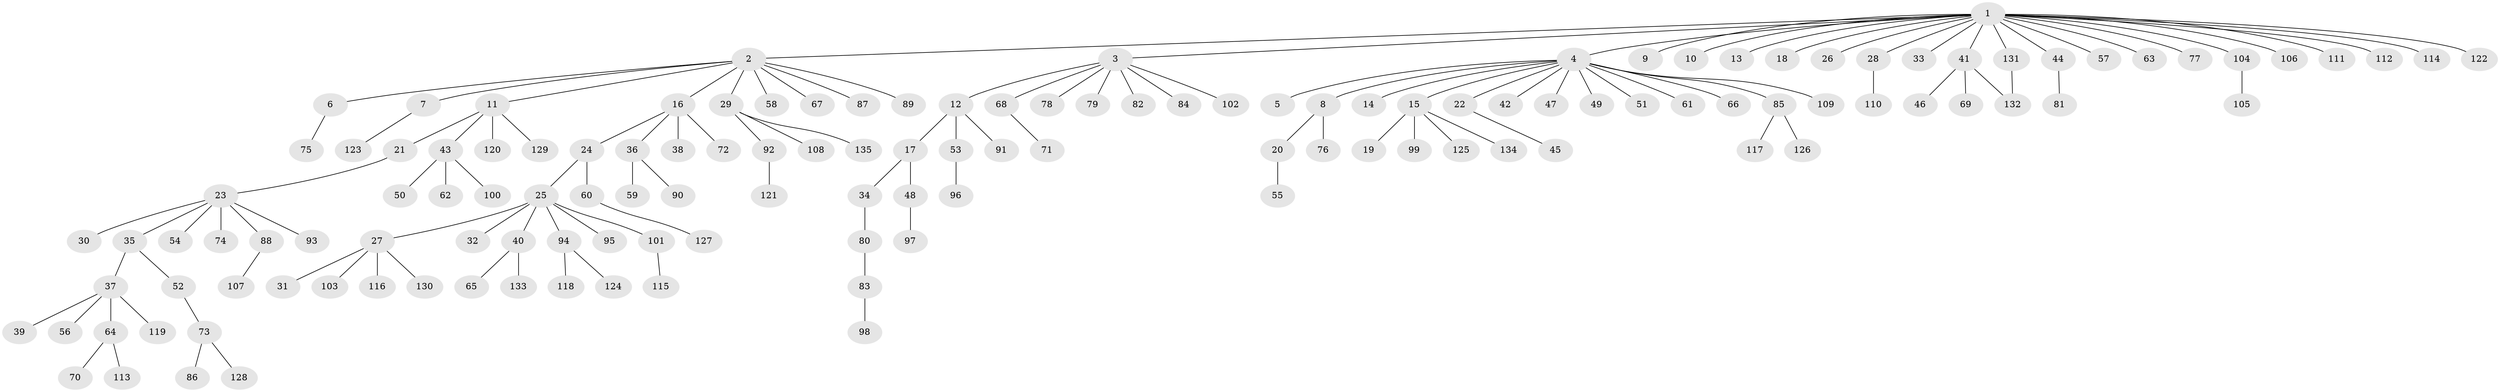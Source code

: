 // coarse degree distribution, {21: 0.01, 9: 0.01, 7: 0.01, 14: 0.01, 1: 0.71, 2: 0.11, 3: 0.06, 4: 0.05, 6: 0.03}
// Generated by graph-tools (version 1.1) at 2025/51/02/27/25 19:51:58]
// undirected, 135 vertices, 135 edges
graph export_dot {
graph [start="1"]
  node [color=gray90,style=filled];
  1;
  2;
  3;
  4;
  5;
  6;
  7;
  8;
  9;
  10;
  11;
  12;
  13;
  14;
  15;
  16;
  17;
  18;
  19;
  20;
  21;
  22;
  23;
  24;
  25;
  26;
  27;
  28;
  29;
  30;
  31;
  32;
  33;
  34;
  35;
  36;
  37;
  38;
  39;
  40;
  41;
  42;
  43;
  44;
  45;
  46;
  47;
  48;
  49;
  50;
  51;
  52;
  53;
  54;
  55;
  56;
  57;
  58;
  59;
  60;
  61;
  62;
  63;
  64;
  65;
  66;
  67;
  68;
  69;
  70;
  71;
  72;
  73;
  74;
  75;
  76;
  77;
  78;
  79;
  80;
  81;
  82;
  83;
  84;
  85;
  86;
  87;
  88;
  89;
  90;
  91;
  92;
  93;
  94;
  95;
  96;
  97;
  98;
  99;
  100;
  101;
  102;
  103;
  104;
  105;
  106;
  107;
  108;
  109;
  110;
  111;
  112;
  113;
  114;
  115;
  116;
  117;
  118;
  119;
  120;
  121;
  122;
  123;
  124;
  125;
  126;
  127;
  128;
  129;
  130;
  131;
  132;
  133;
  134;
  135;
  1 -- 2;
  1 -- 3;
  1 -- 4;
  1 -- 9;
  1 -- 10;
  1 -- 13;
  1 -- 18;
  1 -- 26;
  1 -- 28;
  1 -- 33;
  1 -- 41;
  1 -- 44;
  1 -- 57;
  1 -- 63;
  1 -- 77;
  1 -- 104;
  1 -- 106;
  1 -- 111;
  1 -- 112;
  1 -- 114;
  1 -- 122;
  1 -- 131;
  2 -- 6;
  2 -- 7;
  2 -- 11;
  2 -- 16;
  2 -- 29;
  2 -- 58;
  2 -- 67;
  2 -- 87;
  2 -- 89;
  3 -- 12;
  3 -- 68;
  3 -- 78;
  3 -- 79;
  3 -- 82;
  3 -- 84;
  3 -- 102;
  4 -- 5;
  4 -- 8;
  4 -- 14;
  4 -- 15;
  4 -- 22;
  4 -- 42;
  4 -- 47;
  4 -- 49;
  4 -- 51;
  4 -- 61;
  4 -- 66;
  4 -- 85;
  4 -- 109;
  6 -- 75;
  7 -- 123;
  8 -- 20;
  8 -- 76;
  11 -- 21;
  11 -- 43;
  11 -- 120;
  11 -- 129;
  12 -- 17;
  12 -- 53;
  12 -- 91;
  15 -- 19;
  15 -- 99;
  15 -- 125;
  15 -- 134;
  16 -- 24;
  16 -- 36;
  16 -- 38;
  16 -- 72;
  17 -- 34;
  17 -- 48;
  20 -- 55;
  21 -- 23;
  22 -- 45;
  23 -- 30;
  23 -- 35;
  23 -- 54;
  23 -- 74;
  23 -- 88;
  23 -- 93;
  24 -- 25;
  24 -- 60;
  25 -- 27;
  25 -- 32;
  25 -- 40;
  25 -- 94;
  25 -- 95;
  25 -- 101;
  27 -- 31;
  27 -- 103;
  27 -- 116;
  27 -- 130;
  28 -- 110;
  29 -- 92;
  29 -- 108;
  29 -- 135;
  34 -- 80;
  35 -- 37;
  35 -- 52;
  36 -- 59;
  36 -- 90;
  37 -- 39;
  37 -- 56;
  37 -- 64;
  37 -- 119;
  40 -- 65;
  40 -- 133;
  41 -- 46;
  41 -- 69;
  41 -- 132;
  43 -- 50;
  43 -- 62;
  43 -- 100;
  44 -- 81;
  48 -- 97;
  52 -- 73;
  53 -- 96;
  60 -- 127;
  64 -- 70;
  64 -- 113;
  68 -- 71;
  73 -- 86;
  73 -- 128;
  80 -- 83;
  83 -- 98;
  85 -- 117;
  85 -- 126;
  88 -- 107;
  92 -- 121;
  94 -- 118;
  94 -- 124;
  101 -- 115;
  104 -- 105;
  131 -- 132;
}
